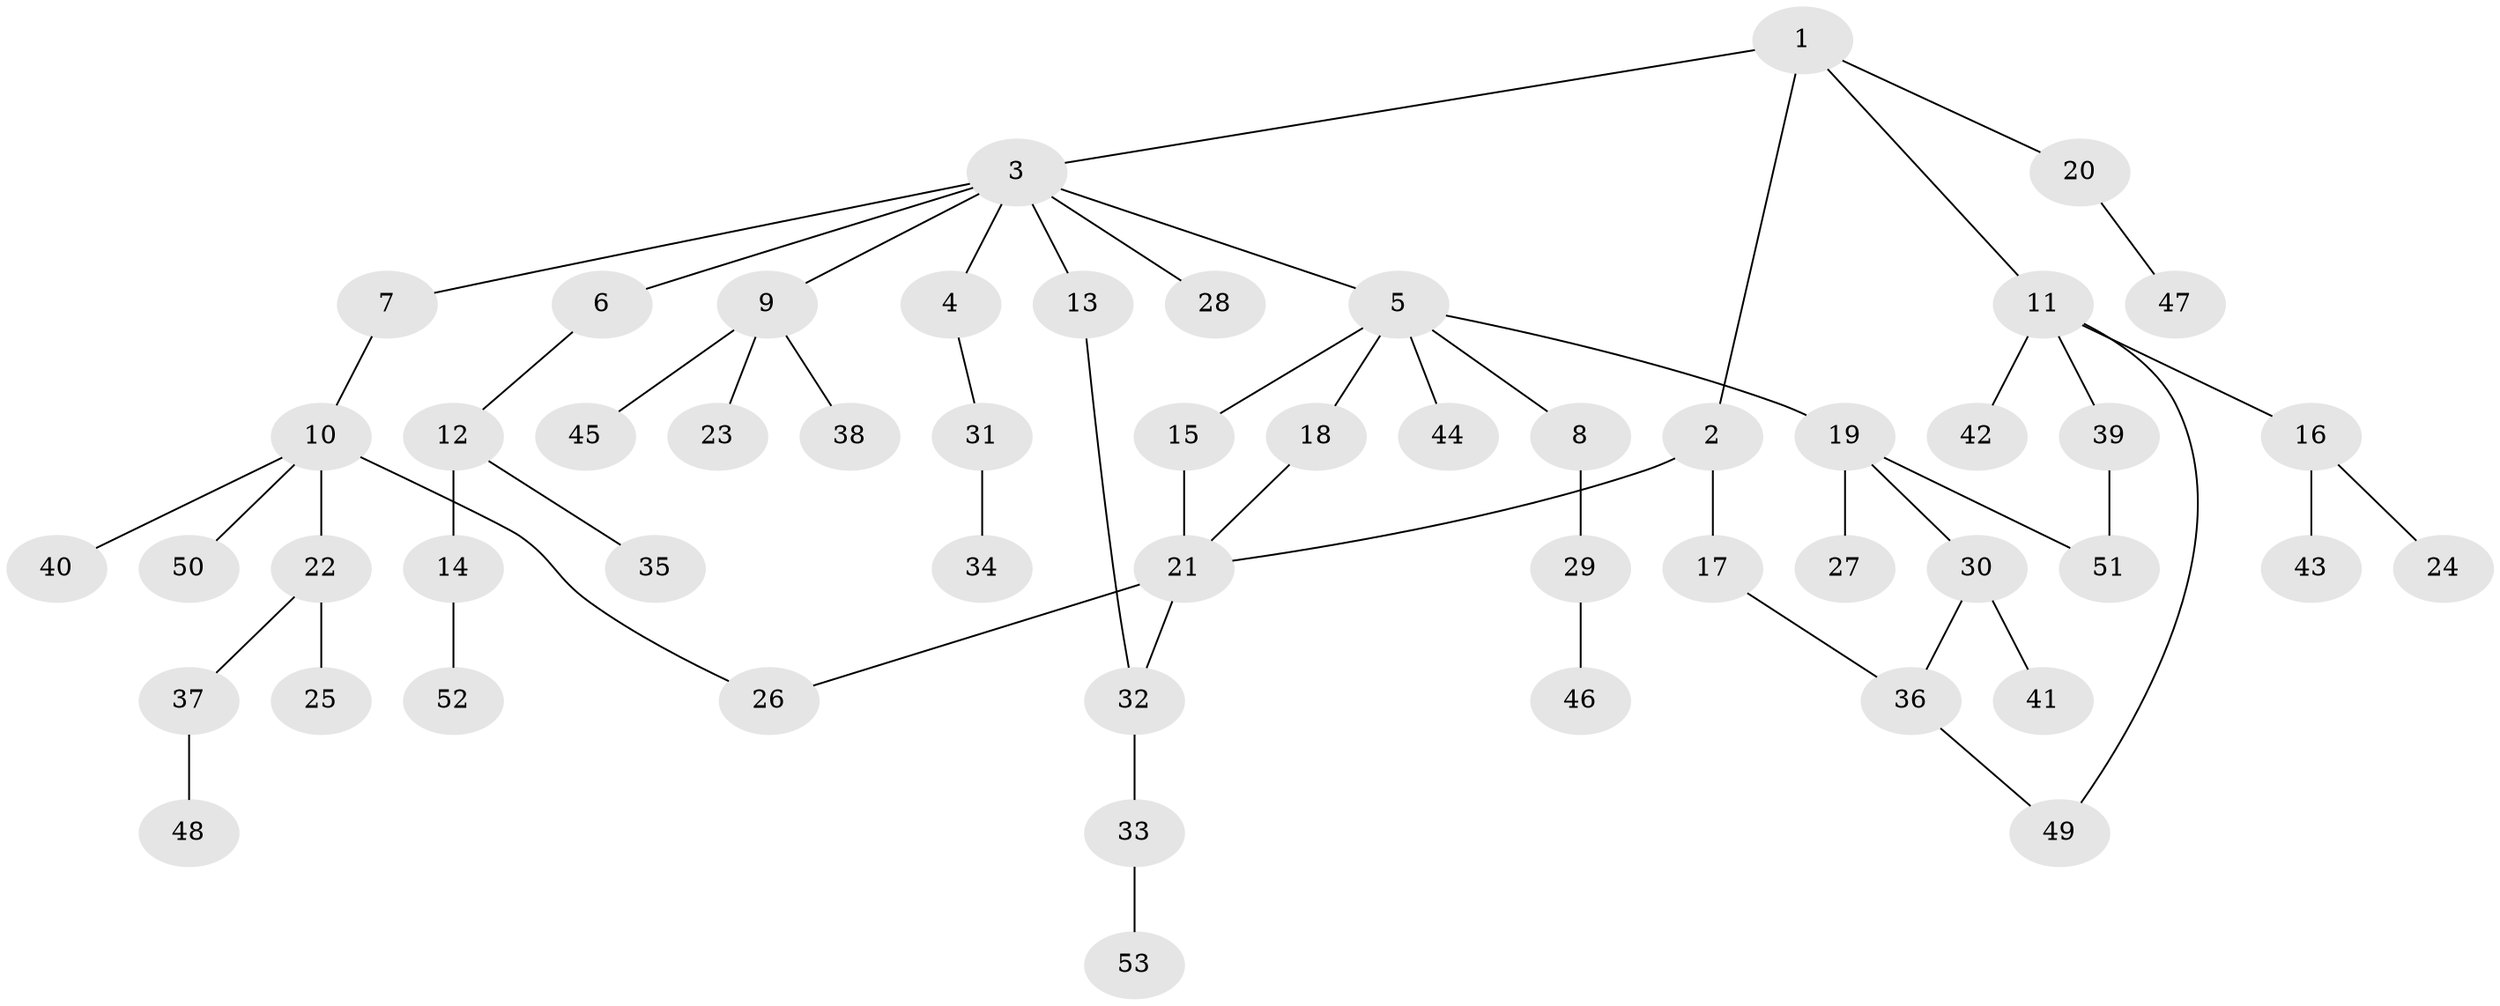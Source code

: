 // Generated by graph-tools (version 1.1) at 2025/10/02/27/25 16:10:54]
// undirected, 53 vertices, 59 edges
graph export_dot {
graph [start="1"]
  node [color=gray90,style=filled];
  1;
  2;
  3;
  4;
  5;
  6;
  7;
  8;
  9;
  10;
  11;
  12;
  13;
  14;
  15;
  16;
  17;
  18;
  19;
  20;
  21;
  22;
  23;
  24;
  25;
  26;
  27;
  28;
  29;
  30;
  31;
  32;
  33;
  34;
  35;
  36;
  37;
  38;
  39;
  40;
  41;
  42;
  43;
  44;
  45;
  46;
  47;
  48;
  49;
  50;
  51;
  52;
  53;
  1 -- 2;
  1 -- 3;
  1 -- 11;
  1 -- 20;
  2 -- 17;
  2 -- 21;
  3 -- 4;
  3 -- 5;
  3 -- 6;
  3 -- 7;
  3 -- 9;
  3 -- 13;
  3 -- 28;
  4 -- 31;
  5 -- 8;
  5 -- 15;
  5 -- 18;
  5 -- 19;
  5 -- 44;
  6 -- 12;
  7 -- 10;
  8 -- 29;
  9 -- 23;
  9 -- 38;
  9 -- 45;
  10 -- 22;
  10 -- 26;
  10 -- 40;
  10 -- 50;
  11 -- 16;
  11 -- 39;
  11 -- 42;
  11 -- 49;
  12 -- 14;
  12 -- 35;
  13 -- 32;
  14 -- 52;
  15 -- 21;
  16 -- 24;
  16 -- 43;
  17 -- 36;
  18 -- 21;
  19 -- 27;
  19 -- 30;
  19 -- 51;
  20 -- 47;
  21 -- 32;
  21 -- 26;
  22 -- 25;
  22 -- 37;
  29 -- 46;
  30 -- 36;
  30 -- 41;
  31 -- 34;
  32 -- 33;
  33 -- 53;
  36 -- 49;
  37 -- 48;
  39 -- 51;
}
